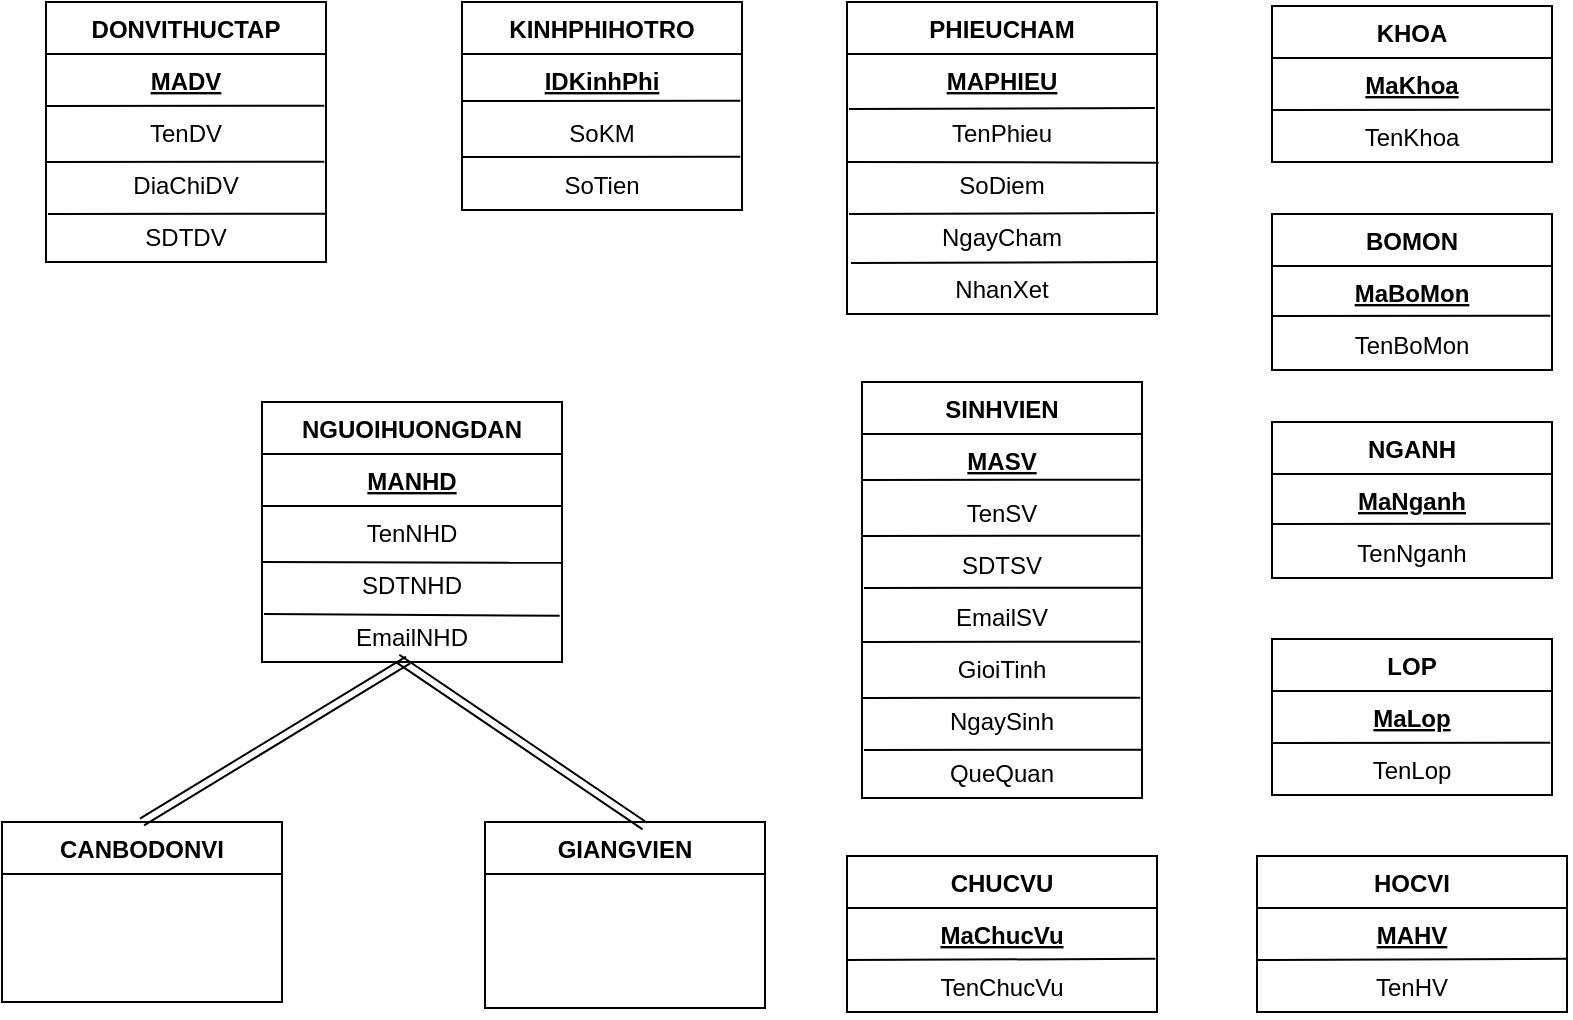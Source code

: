 <mxfile version="12.2.6" type="device" pages="1"><diagram id="Cwxf7lYwwcIN982t7A-e" name="Page-1"><mxGraphModel dx="1915" dy="594" grid="1" gridSize="10" guides="1" tooltips="1" connect="1" arrows="1" fold="1" page="1" pageScale="1" pageWidth="827" pageHeight="1169" math="0" shadow="0"><root><mxCell id="0"/><mxCell id="1" parent="0"/><mxCell id="HSzz-saxNgUrXWSduCS3-7" value="DONVITHUCTAP" style="swimlane;fontStyle=1;childLayout=stackLayout;horizontal=1;startSize=26;fillColor=none;horizontalStack=0;resizeParent=1;resizeParentMax=0;resizeLast=0;collapsible=1;marginBottom=0;" parent="1" vertex="1"><mxGeometry x="-118" y="250" width="140" height="130" as="geometry"/></mxCell><mxCell id="HSzz-saxNgUrXWSduCS3-8" value="MADV" style="text;strokeColor=none;fillColor=none;align=center;verticalAlign=top;spacingLeft=4;spacingRight=4;overflow=hidden;rotatable=0;points=[[0,0.5],[1,0.5]];portConstraint=eastwest;fontStyle=5" parent="HSzz-saxNgUrXWSduCS3-7" vertex="1"><mxGeometry y="26" width="140" height="26" as="geometry"/></mxCell><mxCell id="HSzz-saxNgUrXWSduCS3-9" value="TenDV" style="text;strokeColor=none;fillColor=none;align=center;verticalAlign=top;spacingLeft=4;spacingRight=4;overflow=hidden;rotatable=0;points=[[0,0.5],[1,0.5]];portConstraint=eastwest;" parent="HSzz-saxNgUrXWSduCS3-7" vertex="1"><mxGeometry y="52" width="140" height="26" as="geometry"/></mxCell><mxCell id="mv-G1qKfQ6D86RO1bvwy-1" value="" style="endArrow=none;html=1;entryX=0.994;entryY=0.687;entryDx=0;entryDy=0;entryPerimeter=0;" edge="1" parent="HSzz-saxNgUrXWSduCS3-7"><mxGeometry width="50" height="50" relative="1" as="geometry"><mxPoint y="52" as="sourcePoint"/><mxPoint x="139.16" y="51.862" as="targetPoint"/></mxGeometry></mxCell><mxCell id="HSzz-saxNgUrXWSduCS3-10" value="DiaChiDV" style="text;strokeColor=none;fillColor=none;align=center;verticalAlign=top;spacingLeft=4;spacingRight=4;overflow=hidden;rotatable=0;points=[[0,0.5],[1,0.5]];portConstraint=eastwest;" parent="HSzz-saxNgUrXWSduCS3-7" vertex="1"><mxGeometry y="78" width="140" height="26" as="geometry"/></mxCell><mxCell id="HSzz-saxNgUrXWSduCS3-11" value="SDTDV" style="text;strokeColor=none;fillColor=none;align=center;verticalAlign=top;spacingLeft=4;spacingRight=4;overflow=hidden;rotatable=0;points=[[0,0.5],[1,0.5]];portConstraint=eastwest;" parent="HSzz-saxNgUrXWSduCS3-7" vertex="1"><mxGeometry y="104" width="140" height="26" as="geometry"/></mxCell><mxCell id="HSzz-saxNgUrXWSduCS3-13" value="NGUOIHUONGDAN" style="swimlane;fontStyle=1;childLayout=stackLayout;horizontal=1;startSize=26;fillColor=none;horizontalStack=0;resizeParent=1;resizeParentMax=0;resizeLast=0;collapsible=1;marginBottom=0;" parent="1" vertex="1"><mxGeometry x="-10" y="450" width="150" height="130" as="geometry"/></mxCell><mxCell id="HSzz-saxNgUrXWSduCS3-14" value="MANHD" style="text;strokeColor=none;fillColor=none;align=center;verticalAlign=top;spacingLeft=4;spacingRight=4;overflow=hidden;rotatable=0;points=[[0,0.5],[1,0.5]];portConstraint=eastwest;fontStyle=5" parent="HSzz-saxNgUrXWSduCS3-13" vertex="1"><mxGeometry y="26" width="150" height="26" as="geometry"/></mxCell><mxCell id="mv-G1qKfQ6D86RO1bvwy-13" value="" style="endArrow=none;html=1;" edge="1" parent="HSzz-saxNgUrXWSduCS3-13"><mxGeometry width="50" height="50" relative="1" as="geometry"><mxPoint y="52" as="sourcePoint"/><mxPoint x="150" y="52" as="targetPoint"/></mxGeometry></mxCell><mxCell id="mv-G1qKfQ6D86RO1bvwy-14" value="" style="endArrow=none;html=1;entryX=1;entryY=0.093;entryDx=0;entryDy=0;entryPerimeter=0;" edge="1" parent="HSzz-saxNgUrXWSduCS3-13" target="HSzz-saxNgUrXWSduCS3-17"><mxGeometry width="50" height="50" relative="1" as="geometry"><mxPoint y="80" as="sourcePoint"/><mxPoint x="139.16" y="79.862" as="targetPoint"/></mxGeometry></mxCell><mxCell id="mv-G1qKfQ6D86RO1bvwy-15" value="" style="endArrow=none;html=1;entryX=0.992;entryY=0.111;entryDx=0;entryDy=0;entryPerimeter=0;" edge="1" parent="HSzz-saxNgUrXWSduCS3-13" target="HSzz-saxNgUrXWSduCS3-23"><mxGeometry width="50" height="50" relative="1" as="geometry"><mxPoint x="1" y="106" as="sourcePoint"/><mxPoint x="148" y="105" as="targetPoint"/></mxGeometry></mxCell><mxCell id="HSzz-saxNgUrXWSduCS3-15" value="TenNHD" style="text;strokeColor=none;fillColor=none;align=center;verticalAlign=top;spacingLeft=4;spacingRight=4;overflow=hidden;rotatable=0;points=[[0,0.5],[1,0.5]];portConstraint=eastwest;" parent="HSzz-saxNgUrXWSduCS3-13" vertex="1"><mxGeometry y="52" width="150" height="26" as="geometry"/></mxCell><mxCell id="HSzz-saxNgUrXWSduCS3-17" value="SDTNHD" style="text;strokeColor=none;fillColor=none;align=center;verticalAlign=top;spacingLeft=4;spacingRight=4;overflow=hidden;rotatable=0;points=[[0,0.5],[1,0.5]];portConstraint=eastwest;" parent="HSzz-saxNgUrXWSduCS3-13" vertex="1"><mxGeometry y="78" width="150" height="26" as="geometry"/></mxCell><mxCell id="HSzz-saxNgUrXWSduCS3-23" value="EmailNHD" style="text;strokeColor=none;fillColor=none;align=center;verticalAlign=top;spacingLeft=4;spacingRight=4;overflow=hidden;rotatable=0;points=[[0,0.5],[1,0.5]];portConstraint=eastwest;" parent="HSzz-saxNgUrXWSduCS3-13" vertex="1"><mxGeometry y="104" width="150" height="26" as="geometry"/></mxCell><mxCell id="HSzz-saxNgUrXWSduCS3-25" value="KINHPHIHOTRO" style="swimlane;fontStyle=1;childLayout=stackLayout;horizontal=1;startSize=26;fillColor=none;horizontalStack=0;resizeParent=1;resizeParentMax=0;resizeLast=0;collapsible=1;marginBottom=0;" parent="1" vertex="1"><mxGeometry x="90" y="250" width="140" height="104" as="geometry"/></mxCell><mxCell id="HSzz-saxNgUrXWSduCS3-26" value="IDKinhPhi" style="text;strokeColor=none;fillColor=none;align=center;verticalAlign=top;spacingLeft=4;spacingRight=4;overflow=hidden;rotatable=0;points=[[0,0.5],[1,0.5]];portConstraint=eastwest;fontStyle=5" parent="HSzz-saxNgUrXWSduCS3-25" vertex="1"><mxGeometry y="26" width="140" height="26" as="geometry"/></mxCell><mxCell id="mv-G1qKfQ6D86RO1bvwy-10" value="" style="endArrow=none;html=1;entryX=0.994;entryY=0.687;entryDx=0;entryDy=0;entryPerimeter=0;" edge="1" parent="HSzz-saxNgUrXWSduCS3-25"><mxGeometry width="50" height="50" relative="1" as="geometry"><mxPoint y="49.5" as="sourcePoint"/><mxPoint x="139.16" y="49.362" as="targetPoint"/></mxGeometry></mxCell><mxCell id="mv-G1qKfQ6D86RO1bvwy-11" value="" style="endArrow=none;html=1;entryX=0.994;entryY=0.687;entryDx=0;entryDy=0;entryPerimeter=0;" edge="1" parent="HSzz-saxNgUrXWSduCS3-25"><mxGeometry width="50" height="50" relative="1" as="geometry"><mxPoint y="77.5" as="sourcePoint"/><mxPoint x="139.16" y="77.362" as="targetPoint"/></mxGeometry></mxCell><mxCell id="HSzz-saxNgUrXWSduCS3-27" value="SoKM" style="text;strokeColor=none;fillColor=none;align=center;verticalAlign=top;spacingLeft=4;spacingRight=4;overflow=hidden;rotatable=0;points=[[0,0.5],[1,0.5]];portConstraint=eastwest;" parent="HSzz-saxNgUrXWSduCS3-25" vertex="1"><mxGeometry y="52" width="140" height="26" as="geometry"/></mxCell><mxCell id="HSzz-saxNgUrXWSduCS3-28" value="SoTien" style="text;strokeColor=none;fillColor=none;align=center;verticalAlign=top;spacingLeft=4;spacingRight=4;overflow=hidden;rotatable=0;points=[[0,0.5],[1,0.5]];portConstraint=eastwest;" parent="HSzz-saxNgUrXWSduCS3-25" vertex="1"><mxGeometry y="78" width="140" height="26" as="geometry"/></mxCell><mxCell id="HSzz-saxNgUrXWSduCS3-30" value="SINHVIEN" style="swimlane;fontStyle=1;childLayout=stackLayout;horizontal=1;startSize=26;fillColor=none;horizontalStack=0;resizeParent=1;resizeParentMax=0;resizeLast=0;collapsible=1;marginBottom=0;" parent="1" vertex="1"><mxGeometry x="290" y="440" width="140" height="208" as="geometry"/></mxCell><mxCell id="HSzz-saxNgUrXWSduCS3-31" value="MASV" style="text;strokeColor=none;fillColor=none;align=center;verticalAlign=top;spacingLeft=4;spacingRight=4;overflow=hidden;rotatable=0;points=[[0,0.5],[1,0.5]];portConstraint=eastwest;fontStyle=5" parent="HSzz-saxNgUrXWSduCS3-30" vertex="1"><mxGeometry y="26" width="140" height="26" as="geometry"/></mxCell><mxCell id="HSzz-saxNgUrXWSduCS3-32" value="TenSV" style="text;strokeColor=none;fillColor=none;align=center;verticalAlign=top;spacingLeft=4;spacingRight=4;overflow=hidden;rotatable=0;points=[[0,0.5],[1,0.5]];portConstraint=eastwest;" parent="HSzz-saxNgUrXWSduCS3-30" vertex="1"><mxGeometry y="52" width="140" height="26" as="geometry"/></mxCell><mxCell id="HSzz-saxNgUrXWSduCS3-42" value="SDTSV" style="text;strokeColor=none;fillColor=none;align=center;verticalAlign=top;spacingLeft=4;spacingRight=4;overflow=hidden;rotatable=0;points=[[0,0.5],[1,0.5]];portConstraint=eastwest;" parent="HSzz-saxNgUrXWSduCS3-30" vertex="1"><mxGeometry y="78" width="140" height="26" as="geometry"/></mxCell><mxCell id="mv-G1qKfQ6D86RO1bvwy-16" value="" style="endArrow=none;html=1;entryX=0.994;entryY=0.687;entryDx=0;entryDy=0;entryPerimeter=0;" edge="1" parent="HSzz-saxNgUrXWSduCS3-30"><mxGeometry width="50" height="50" relative="1" as="geometry"><mxPoint y="49" as="sourcePoint"/><mxPoint x="139.16" y="48.862" as="targetPoint"/></mxGeometry></mxCell><mxCell id="mv-G1qKfQ6D86RO1bvwy-17" value="" style="endArrow=none;html=1;entryX=0.994;entryY=0.687;entryDx=0;entryDy=0;entryPerimeter=0;" edge="1" parent="HSzz-saxNgUrXWSduCS3-30"><mxGeometry width="50" height="50" relative="1" as="geometry"><mxPoint y="77" as="sourcePoint"/><mxPoint x="139.16" y="76.862" as="targetPoint"/></mxGeometry></mxCell><mxCell id="mv-G1qKfQ6D86RO1bvwy-18" value="" style="endArrow=none;html=1;entryX=0.994;entryY=0.687;entryDx=0;entryDy=0;entryPerimeter=0;" edge="1" parent="HSzz-saxNgUrXWSduCS3-30"><mxGeometry width="50" height="50" relative="1" as="geometry"><mxPoint x="1" y="103" as="sourcePoint"/><mxPoint x="140.16" y="102.862" as="targetPoint"/></mxGeometry></mxCell><mxCell id="HSzz-saxNgUrXWSduCS3-65" value="EmailSV" style="text;strokeColor=none;fillColor=none;align=center;verticalAlign=top;spacingLeft=4;spacingRight=4;overflow=hidden;rotatable=0;points=[[0,0.5],[1,0.5]];portConstraint=eastwest;" parent="HSzz-saxNgUrXWSduCS3-30" vertex="1"><mxGeometry y="104" width="140" height="26" as="geometry"/></mxCell><mxCell id="mv-G1qKfQ6D86RO1bvwy-19" value="" style="endArrow=none;html=1;entryX=0.994;entryY=0.687;entryDx=0;entryDy=0;entryPerimeter=0;" edge="1" parent="HSzz-saxNgUrXWSduCS3-30"><mxGeometry width="50" height="50" relative="1" as="geometry"><mxPoint y="130" as="sourcePoint"/><mxPoint x="139.16" y="129.862" as="targetPoint"/></mxGeometry></mxCell><mxCell id="mv-G1qKfQ6D86RO1bvwy-20" value="" style="endArrow=none;html=1;entryX=0.994;entryY=0.687;entryDx=0;entryDy=0;entryPerimeter=0;" edge="1" parent="HSzz-saxNgUrXWSduCS3-30"><mxGeometry width="50" height="50" relative="1" as="geometry"><mxPoint y="158" as="sourcePoint"/><mxPoint x="139.16" y="157.862" as="targetPoint"/></mxGeometry></mxCell><mxCell id="mv-G1qKfQ6D86RO1bvwy-21" value="" style="endArrow=none;html=1;entryX=0.994;entryY=0.687;entryDx=0;entryDy=0;entryPerimeter=0;" edge="1" parent="HSzz-saxNgUrXWSduCS3-30"><mxGeometry width="50" height="50" relative="1" as="geometry"><mxPoint x="1" y="184" as="sourcePoint"/><mxPoint x="140.16" y="183.862" as="targetPoint"/></mxGeometry></mxCell><mxCell id="HSzz-saxNgUrXWSduCS3-33" value="GioiTinh" style="text;strokeColor=none;fillColor=none;align=center;verticalAlign=top;spacingLeft=4;spacingRight=4;overflow=hidden;rotatable=0;points=[[0,0.5],[1,0.5]];portConstraint=eastwest;" parent="HSzz-saxNgUrXWSduCS3-30" vertex="1"><mxGeometry y="130" width="140" height="26" as="geometry"/></mxCell><mxCell id="HSzz-saxNgUrXWSduCS3-34" value="NgaySinh" style="text;strokeColor=none;fillColor=none;align=center;verticalAlign=top;spacingLeft=4;spacingRight=4;overflow=hidden;rotatable=0;points=[[0,0.5],[1,0.5]];portConstraint=eastwest;" parent="HSzz-saxNgUrXWSduCS3-30" vertex="1"><mxGeometry y="156" width="140" height="26" as="geometry"/></mxCell><mxCell id="HSzz-saxNgUrXWSduCS3-35" value="QueQuan" style="text;strokeColor=none;fillColor=none;align=center;verticalAlign=top;spacingLeft=4;spacingRight=4;overflow=hidden;rotatable=0;points=[[0,0.5],[1,0.5]];portConstraint=eastwest;" parent="HSzz-saxNgUrXWSduCS3-30" vertex="1"><mxGeometry y="182" width="140" height="26" as="geometry"/></mxCell><mxCell id="HSzz-saxNgUrXWSduCS3-36" value="GIANGVIEN" style="swimlane;fontStyle=1;childLayout=stackLayout;horizontal=1;startSize=26;fillColor=none;horizontalStack=0;resizeParent=1;resizeParentMax=0;resizeLast=0;collapsible=1;marginBottom=0;" parent="1" vertex="1"><mxGeometry x="101.5" y="660" width="140" height="93" as="geometry"/></mxCell><mxCell id="HSzz-saxNgUrXWSduCS3-44" value="LOP" style="swimlane;fontStyle=1;childLayout=stackLayout;horizontal=1;startSize=26;fillColor=none;horizontalStack=0;resizeParent=1;resizeParentMax=0;resizeLast=0;collapsible=1;marginBottom=0;" parent="1" vertex="1"><mxGeometry x="495" y="568.5" width="140" height="78" as="geometry"/></mxCell><mxCell id="mv-G1qKfQ6D86RO1bvwy-27" style="edgeStyle=none;orthogonalLoop=1;jettySize=auto;html=1;endArrow=none;" edge="1" parent="HSzz-saxNgUrXWSduCS3-44" source="HSzz-saxNgUrXWSduCS3-45" target="HSzz-saxNgUrXWSduCS3-46"><mxGeometry relative="1" as="geometry"/></mxCell><mxCell id="HSzz-saxNgUrXWSduCS3-45" value="MaLop" style="text;strokeColor=none;fillColor=none;align=center;verticalAlign=top;spacingLeft=4;spacingRight=4;overflow=hidden;rotatable=0;points=[[0,0.5],[1,0.5]];portConstraint=eastwest;fontStyle=5" parent="HSzz-saxNgUrXWSduCS3-44" vertex="1"><mxGeometry y="26" width="140" height="26" as="geometry"/></mxCell><mxCell id="mv-G1qKfQ6D86RO1bvwy-25" value="" style="endArrow=none;html=1;entryX=0.994;entryY=0.687;entryDx=0;entryDy=0;entryPerimeter=0;" edge="1" parent="HSzz-saxNgUrXWSduCS3-44"><mxGeometry width="50" height="50" relative="1" as="geometry"><mxPoint y="52" as="sourcePoint"/><mxPoint x="139.16" y="51.862" as="targetPoint"/></mxGeometry></mxCell><mxCell id="HSzz-saxNgUrXWSduCS3-46" value="TenLop" style="text;strokeColor=none;fillColor=none;align=center;verticalAlign=top;spacingLeft=4;spacingRight=4;overflow=hidden;rotatable=0;points=[[0,0.5],[1,0.5]];portConstraint=eastwest;" parent="HSzz-saxNgUrXWSduCS3-44" vertex="1"><mxGeometry y="52" width="140" height="26" as="geometry"/></mxCell><mxCell id="HSzz-saxNgUrXWSduCS3-48" value="NGANH" style="swimlane;fontStyle=1;childLayout=stackLayout;horizontal=1;startSize=26;fillColor=none;horizontalStack=0;resizeParent=1;resizeParentMax=0;resizeLast=0;collapsible=1;marginBottom=0;" parent="1" vertex="1"><mxGeometry x="495" y="460" width="140" height="78" as="geometry"/></mxCell><mxCell id="HSzz-saxNgUrXWSduCS3-49" value="MaNganh" style="text;strokeColor=none;fillColor=none;align=center;verticalAlign=top;spacingLeft=4;spacingRight=4;overflow=hidden;rotatable=0;points=[[0,0.5],[1,0.5]];portConstraint=eastwest;fontStyle=5" parent="HSzz-saxNgUrXWSduCS3-48" vertex="1"><mxGeometry y="26" width="140" height="26" as="geometry"/></mxCell><mxCell id="mv-G1qKfQ6D86RO1bvwy-24" value="" style="endArrow=none;html=1;entryX=0.994;entryY=0.687;entryDx=0;entryDy=0;entryPerimeter=0;" edge="1" parent="HSzz-saxNgUrXWSduCS3-48"><mxGeometry width="50" height="50" relative="1" as="geometry"><mxPoint y="51" as="sourcePoint"/><mxPoint x="139.16" y="50.862" as="targetPoint"/></mxGeometry></mxCell><mxCell id="HSzz-saxNgUrXWSduCS3-50" value="TenNganh" style="text;strokeColor=none;fillColor=none;align=center;verticalAlign=top;spacingLeft=4;spacingRight=4;overflow=hidden;rotatable=0;points=[[0,0.5],[1,0.5]];portConstraint=eastwest;" parent="HSzz-saxNgUrXWSduCS3-48" vertex="1"><mxGeometry y="52" width="140" height="26" as="geometry"/></mxCell><mxCell id="HSzz-saxNgUrXWSduCS3-51" value="BOMON" style="swimlane;fontStyle=1;childLayout=stackLayout;horizontal=1;startSize=26;fillColor=none;horizontalStack=0;resizeParent=1;resizeParentMax=0;resizeLast=0;collapsible=1;marginBottom=0;" parent="1" vertex="1"><mxGeometry x="495" y="356" width="140" height="78" as="geometry"/></mxCell><mxCell id="HSzz-saxNgUrXWSduCS3-52" value="MaBoMon" style="text;strokeColor=none;fillColor=none;align=center;verticalAlign=top;spacingLeft=4;spacingRight=4;overflow=hidden;rotatable=0;points=[[0,0.5],[1,0.5]];portConstraint=eastwest;fontStyle=5" parent="HSzz-saxNgUrXWSduCS3-51" vertex="1"><mxGeometry y="26" width="140" height="26" as="geometry"/></mxCell><mxCell id="mv-G1qKfQ6D86RO1bvwy-23" value="" style="endArrow=none;html=1;entryX=0.994;entryY=0.687;entryDx=0;entryDy=0;entryPerimeter=0;" edge="1" parent="HSzz-saxNgUrXWSduCS3-51"><mxGeometry width="50" height="50" relative="1" as="geometry"><mxPoint y="51" as="sourcePoint"/><mxPoint x="139.16" y="50.862" as="targetPoint"/></mxGeometry></mxCell><mxCell id="HSzz-saxNgUrXWSduCS3-53" value="TenBoMon" style="text;strokeColor=none;fillColor=none;align=center;verticalAlign=top;spacingLeft=4;spacingRight=4;overflow=hidden;rotatable=0;points=[[0,0.5],[1,0.5]];portConstraint=eastwest;" parent="HSzz-saxNgUrXWSduCS3-51" vertex="1"><mxGeometry y="52" width="140" height="26" as="geometry"/></mxCell><mxCell id="HSzz-saxNgUrXWSduCS3-54" value="KHOA" style="swimlane;fontStyle=1;childLayout=stackLayout;horizontal=1;startSize=26;fillColor=none;horizontalStack=0;resizeParent=1;resizeParentMax=0;resizeLast=0;collapsible=1;marginBottom=0;" parent="1" vertex="1"><mxGeometry x="495" y="252" width="140" height="78" as="geometry"/></mxCell><mxCell id="HSzz-saxNgUrXWSduCS3-55" value="MaKhoa" style="text;strokeColor=none;fillColor=none;align=center;verticalAlign=top;spacingLeft=4;spacingRight=4;overflow=hidden;rotatable=0;points=[[0,0.5],[1,0.5]];portConstraint=eastwest;fontStyle=5" parent="HSzz-saxNgUrXWSduCS3-54" vertex="1"><mxGeometry y="26" width="140" height="26" as="geometry"/></mxCell><mxCell id="mv-G1qKfQ6D86RO1bvwy-22" value="" style="endArrow=none;html=1;entryX=0.994;entryY=0.687;entryDx=0;entryDy=0;entryPerimeter=0;" edge="1" parent="HSzz-saxNgUrXWSduCS3-54"><mxGeometry width="50" height="50" relative="1" as="geometry"><mxPoint y="52" as="sourcePoint"/><mxPoint x="139.16" y="51.862" as="targetPoint"/></mxGeometry></mxCell><mxCell id="HSzz-saxNgUrXWSduCS3-56" value="TenKhoa" style="text;strokeColor=none;fillColor=none;align=center;verticalAlign=top;spacingLeft=4;spacingRight=4;overflow=hidden;rotatable=0;points=[[0,0.5],[1,0.5]];portConstraint=eastwest;" parent="HSzz-saxNgUrXWSduCS3-54" vertex="1"><mxGeometry y="52" width="140" height="26" as="geometry"/></mxCell><mxCell id="RYyxVpc4dccrSySgbr1H-1" value="CANBODONVI" style="swimlane;fontStyle=1;childLayout=stackLayout;horizontal=1;startSize=26;fillColor=none;horizontalStack=0;resizeParent=1;resizeParentMax=0;resizeLast=0;collapsible=1;marginBottom=0;" parent="1" vertex="1"><mxGeometry x="-140" y="660" width="140" height="90" as="geometry"/></mxCell><mxCell id="RYyxVpc4dccrSySgbr1H-5" value="" style="shape=link;html=1;exitX=0.5;exitY=0;exitDx=0;exitDy=0;entryX=0.487;entryY=0.962;entryDx=0;entryDy=0;entryPerimeter=0;" parent="1" source="RYyxVpc4dccrSySgbr1H-1" target="HSzz-saxNgUrXWSduCS3-23" edge="1"><mxGeometry width="50" height="50" relative="1" as="geometry"><mxPoint x="72.5" y="628.5" as="sourcePoint"/><mxPoint x="122.5" y="578.5" as="targetPoint"/></mxGeometry></mxCell><mxCell id="RYyxVpc4dccrSySgbr1H-6" value="" style="shape=link;html=1;exitX=0.571;exitY=0.022;exitDx=0;exitDy=0;entryX=0.487;entryY=0.962;entryDx=0;entryDy=0;entryPerimeter=0;exitPerimeter=0;" parent="1" source="HSzz-saxNgUrXWSduCS3-36" edge="1"><mxGeometry width="50" height="50" relative="1" as="geometry"><mxPoint x="-87.5" y="660" as="sourcePoint"/><mxPoint x="57.55" y="578.012" as="targetPoint"/></mxGeometry></mxCell><mxCell id="RYyxVpc4dccrSySgbr1H-11" value="HOCVI" style="swimlane;fontStyle=1;childLayout=stackLayout;horizontal=1;startSize=26;fillColor=none;horizontalStack=0;resizeParent=1;resizeParentMax=0;resizeLast=0;collapsible=1;marginBottom=0;" parent="1" vertex="1"><mxGeometry x="487.5" y="677" width="155" height="78" as="geometry"/></mxCell><mxCell id="RYyxVpc4dccrSySgbr1H-12" value="MAHV" style="text;strokeColor=none;fillColor=none;align=center;verticalAlign=top;spacingLeft=4;spacingRight=4;overflow=hidden;rotatable=0;points=[[0,0.5],[1,0.5]];portConstraint=eastwest;fontStyle=5" parent="RYyxVpc4dccrSySgbr1H-11" vertex="1"><mxGeometry y="26" width="155" height="26" as="geometry"/></mxCell><mxCell id="mv-G1qKfQ6D86RO1bvwy-26" value="" style="endArrow=none;html=1;entryX=1.003;entryY=-0.022;entryDx=0;entryDy=0;entryPerimeter=0;" edge="1" parent="RYyxVpc4dccrSySgbr1H-11" target="RYyxVpc4dccrSySgbr1H-13"><mxGeometry width="50" height="50" relative="1" as="geometry"><mxPoint y="52" as="sourcePoint"/><mxPoint x="139.16" y="51.862" as="targetPoint"/></mxGeometry></mxCell><mxCell id="RYyxVpc4dccrSySgbr1H-13" value="TenHV" style="text;strokeColor=none;fillColor=none;align=center;verticalAlign=top;spacingLeft=4;spacingRight=4;overflow=hidden;rotatable=0;points=[[0,0.5],[1,0.5]];portConstraint=eastwest;" parent="RYyxVpc4dccrSySgbr1H-11" vertex="1"><mxGeometry y="52" width="155" height="26" as="geometry"/></mxCell><mxCell id="RYyxVpc4dccrSySgbr1H-17" value="CHUCVU" style="swimlane;fontStyle=1;childLayout=stackLayout;horizontal=1;startSize=26;fillColor=none;horizontalStack=0;resizeParent=1;resizeParentMax=0;resizeLast=0;collapsible=1;marginBottom=0;" parent="1" vertex="1"><mxGeometry x="282.5" y="677" width="155" height="78" as="geometry"/></mxCell><mxCell id="RYyxVpc4dccrSySgbr1H-18" value="MaChucVu" style="text;strokeColor=none;fillColor=none;align=center;verticalAlign=top;spacingLeft=4;spacingRight=4;overflow=hidden;rotatable=0;points=[[0,0.5],[1,0.5]];portConstraint=eastwest;fontStyle=5" parent="RYyxVpc4dccrSySgbr1H-17" vertex="1"><mxGeometry y="26" width="155" height="26" as="geometry"/></mxCell><mxCell id="mv-G1qKfQ6D86RO1bvwy-28" style="edgeStyle=none;orthogonalLoop=1;jettySize=auto;html=1;endArrow=none;" edge="1" parent="RYyxVpc4dccrSySgbr1H-17"><mxGeometry relative="1" as="geometry"><mxPoint x="70" y="52" as="sourcePoint"/><mxPoint x="70" y="52" as="targetPoint"/></mxGeometry></mxCell><mxCell id="mv-G1qKfQ6D86RO1bvwy-29" value="" style="endArrow=none;html=1;entryX=0.995;entryY=-0.022;entryDx=0;entryDy=0;entryPerimeter=0;" edge="1" parent="RYyxVpc4dccrSySgbr1H-17" target="RYyxVpc4dccrSySgbr1H-19"><mxGeometry width="50" height="50" relative="1" as="geometry"><mxPoint y="52" as="sourcePoint"/><mxPoint x="139.16" y="51.862" as="targetPoint"/></mxGeometry></mxCell><mxCell id="RYyxVpc4dccrSySgbr1H-19" value="TenChucVu" style="text;strokeColor=none;fillColor=none;align=center;verticalAlign=top;spacingLeft=4;spacingRight=4;overflow=hidden;rotatable=0;points=[[0,0.5],[1,0.5]];portConstraint=eastwest;" parent="RYyxVpc4dccrSySgbr1H-17" vertex="1"><mxGeometry y="52" width="155" height="26" as="geometry"/></mxCell><mxCell id="RYyxVpc4dccrSySgbr1H-27" value="PHIEUCHAM" style="swimlane;fontStyle=1;childLayout=stackLayout;horizontal=1;startSize=26;fillColor=none;horizontalStack=0;resizeParent=1;resizeParentMax=0;resizeLast=0;collapsible=1;marginBottom=0;" parent="1" vertex="1"><mxGeometry x="282.5" y="250" width="155" height="156" as="geometry"/></mxCell><mxCell id="RYyxVpc4dccrSySgbr1H-28" value="MAPHIEU" style="text;strokeColor=none;fillColor=none;align=center;verticalAlign=top;spacingLeft=4;spacingRight=4;overflow=hidden;rotatable=0;points=[[0,0.5],[1,0.5]];portConstraint=eastwest;fontStyle=5" parent="RYyxVpc4dccrSySgbr1H-27" vertex="1"><mxGeometry y="26" width="155" height="26" as="geometry"/></mxCell><mxCell id="mv-G1qKfQ6D86RO1bvwy-35" value="" style="endArrow=none;html=1;entryX=0.993;entryY=0.06;entryDx=0;entryDy=0;entryPerimeter=0;" edge="1" parent="RYyxVpc4dccrSySgbr1H-27"><mxGeometry width="50" height="50" relative="1" as="geometry"><mxPoint x="1" y="53.5" as="sourcePoint"/><mxPoint x="153.915" y="53.06" as="targetPoint"/></mxGeometry></mxCell><mxCell id="RYyxVpc4dccrSySgbr1H-29" value="TenPhieu" style="text;strokeColor=none;fillColor=none;align=center;verticalAlign=top;spacingLeft=4;spacingRight=4;overflow=hidden;rotatable=0;points=[[0,0.5],[1,0.5]];portConstraint=eastwest;" parent="RYyxVpc4dccrSySgbr1H-27" vertex="1"><mxGeometry y="52" width="155" height="26" as="geometry"/></mxCell><mxCell id="mv-G1qKfQ6D86RO1bvwy-31" value="" style="endArrow=none;html=1;entryX=1.005;entryY=0.09;entryDx=0;entryDy=0;entryPerimeter=0;" edge="1" parent="RYyxVpc4dccrSySgbr1H-27" target="RYyxVpc4dccrSySgbr1H-30"><mxGeometry width="50" height="50" relative="1" as="geometry"><mxPoint y="80" as="sourcePoint"/><mxPoint x="139.16" y="79.862" as="targetPoint"/></mxGeometry></mxCell><mxCell id="mv-G1qKfQ6D86RO1bvwy-32" value="" style="endArrow=none;html=1;entryX=0.993;entryY=0.06;entryDx=0;entryDy=0;entryPerimeter=0;" edge="1" parent="RYyxVpc4dccrSySgbr1H-27" target="RYyxVpc4dccrSySgbr1H-31"><mxGeometry width="50" height="50" relative="1" as="geometry"><mxPoint x="1" y="106" as="sourcePoint"/><mxPoint x="140.16" y="105.862" as="targetPoint"/></mxGeometry></mxCell><mxCell id="RYyxVpc4dccrSySgbr1H-30" value="SoDiem" style="text;strokeColor=none;fillColor=none;align=center;verticalAlign=top;spacingLeft=4;spacingRight=4;overflow=hidden;rotatable=0;points=[[0,0.5],[1,0.5]];portConstraint=eastwest;" parent="RYyxVpc4dccrSySgbr1H-27" vertex="1"><mxGeometry y="78" width="155" height="26" as="geometry"/></mxCell><mxCell id="RYyxVpc4dccrSySgbr1H-31" value="NgayCham" style="text;strokeColor=none;fillColor=none;align=center;verticalAlign=top;spacingLeft=4;spacingRight=4;overflow=hidden;rotatable=0;points=[[0,0.5],[1,0.5]];portConstraint=eastwest;" parent="RYyxVpc4dccrSySgbr1H-27" vertex="1"><mxGeometry y="104" width="155" height="26" as="geometry"/></mxCell><mxCell id="mv-G1qKfQ6D86RO1bvwy-34" value="" style="endArrow=none;html=1;entryX=0.993;entryY=0.06;entryDx=0;entryDy=0;entryPerimeter=0;" edge="1" parent="RYyxVpc4dccrSySgbr1H-27"><mxGeometry width="50" height="50" relative="1" as="geometry"><mxPoint x="2" y="130.5" as="sourcePoint"/><mxPoint x="154.915" y="130.06" as="targetPoint"/></mxGeometry></mxCell><mxCell id="RYyxVpc4dccrSySgbr1H-32" value="NhanXet" style="text;strokeColor=none;fillColor=none;align=center;verticalAlign=top;spacingLeft=4;spacingRight=4;overflow=hidden;rotatable=0;points=[[0,0.5],[1,0.5]];portConstraint=eastwest;" parent="RYyxVpc4dccrSySgbr1H-27" vertex="1"><mxGeometry y="130" width="155" height="26" as="geometry"/></mxCell><mxCell id="mv-G1qKfQ6D86RO1bvwy-8" value="" style="endArrow=none;html=1;entryX=0.994;entryY=0.687;entryDx=0;entryDy=0;entryPerimeter=0;" edge="1" parent="1"><mxGeometry width="50" height="50" relative="1" as="geometry"><mxPoint x="-118" y="330" as="sourcePoint"/><mxPoint x="21.16" y="329.862" as="targetPoint"/></mxGeometry></mxCell><mxCell id="mv-G1qKfQ6D86RO1bvwy-9" value="" style="endArrow=none;html=1;entryX=0.994;entryY=0.687;entryDx=0;entryDy=0;entryPerimeter=0;" edge="1" parent="1"><mxGeometry width="50" height="50" relative="1" as="geometry"><mxPoint x="-117" y="356" as="sourcePoint"/><mxPoint x="22.16" y="355.862" as="targetPoint"/></mxGeometry></mxCell></root></mxGraphModel></diagram></mxfile>
